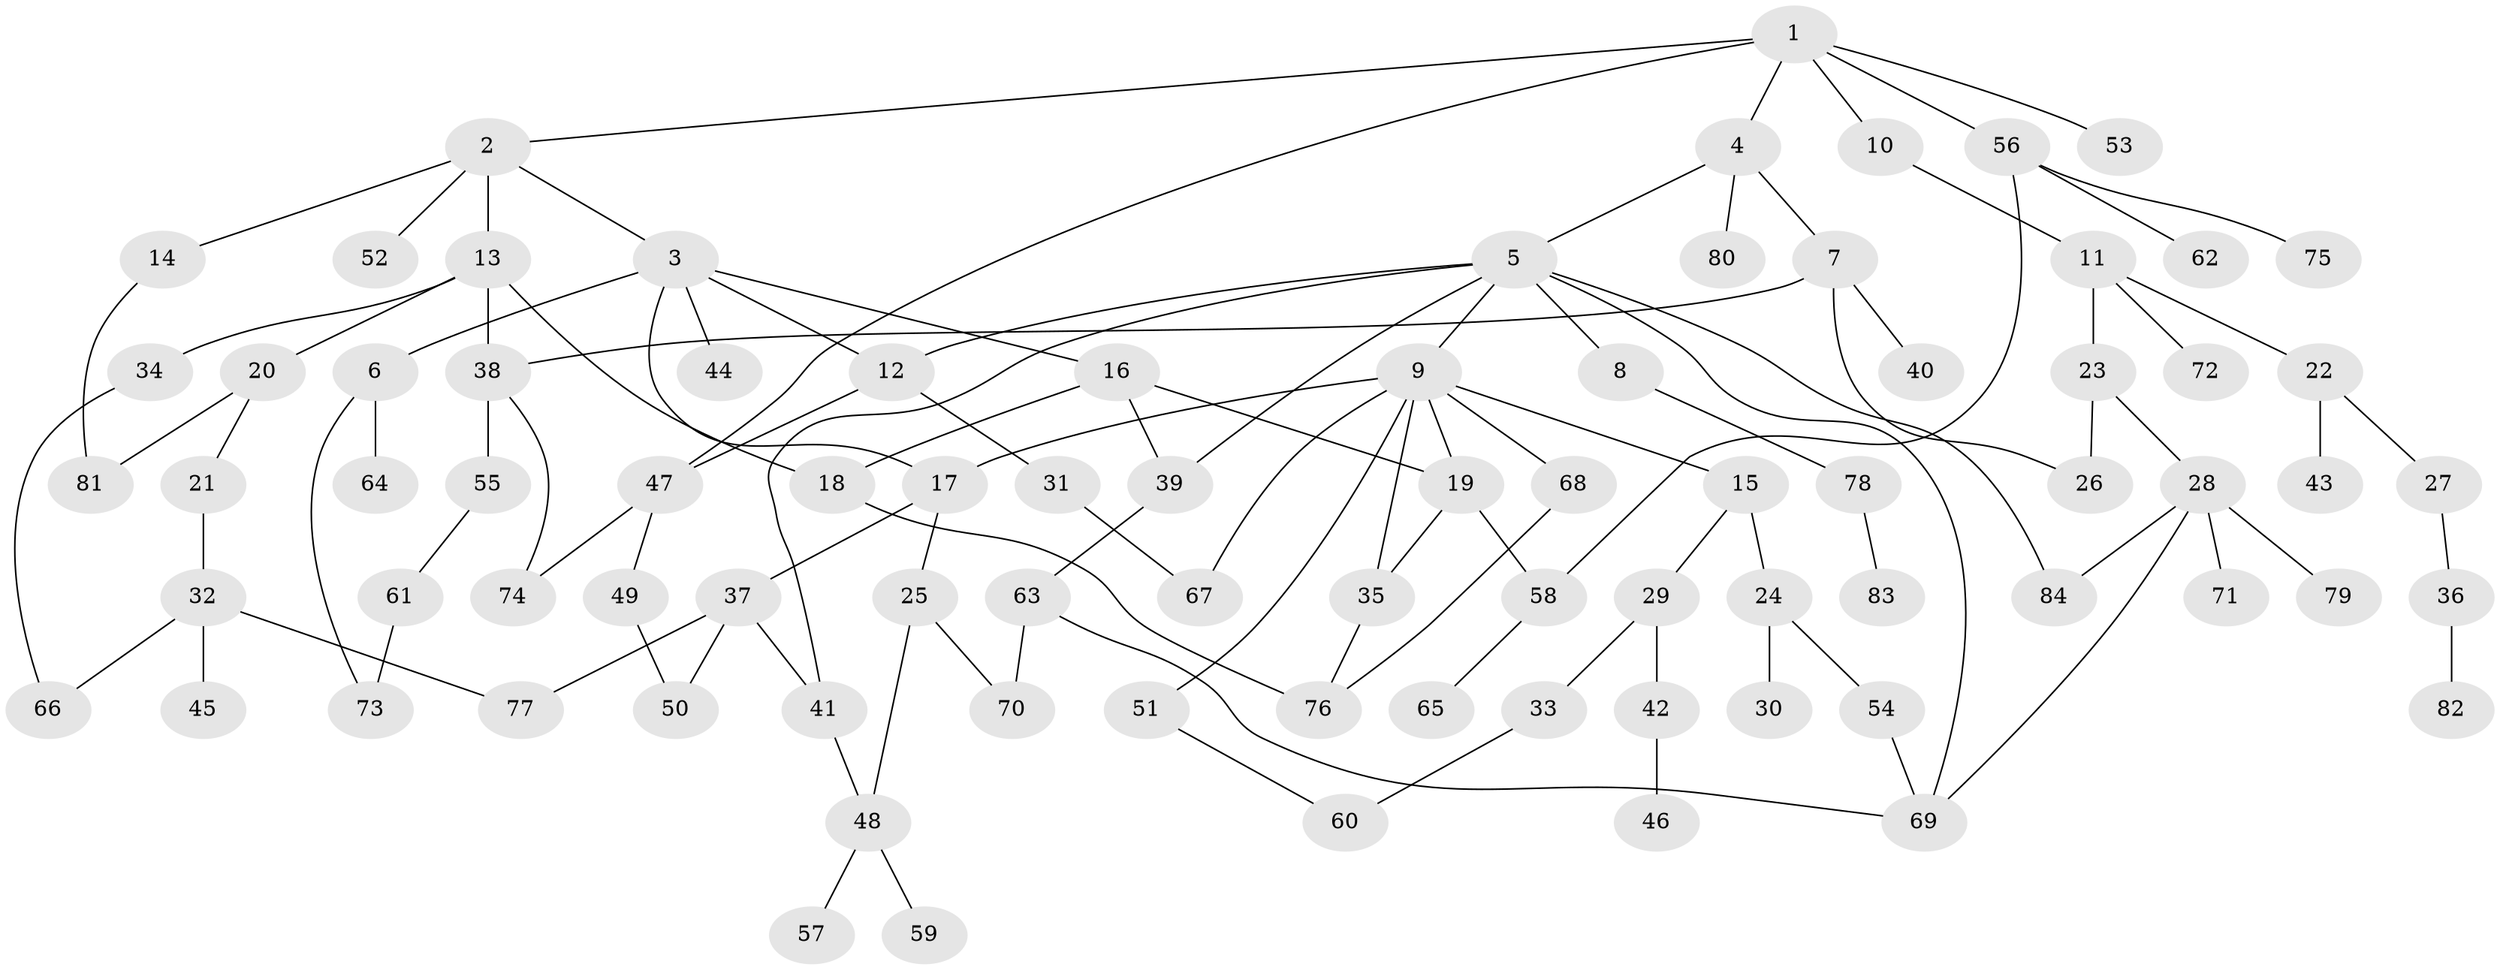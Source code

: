 // Generated by graph-tools (version 1.1) at 2025/10/02/27/25 16:10:53]
// undirected, 84 vertices, 110 edges
graph export_dot {
graph [start="1"]
  node [color=gray90,style=filled];
  1;
  2;
  3;
  4;
  5;
  6;
  7;
  8;
  9;
  10;
  11;
  12;
  13;
  14;
  15;
  16;
  17;
  18;
  19;
  20;
  21;
  22;
  23;
  24;
  25;
  26;
  27;
  28;
  29;
  30;
  31;
  32;
  33;
  34;
  35;
  36;
  37;
  38;
  39;
  40;
  41;
  42;
  43;
  44;
  45;
  46;
  47;
  48;
  49;
  50;
  51;
  52;
  53;
  54;
  55;
  56;
  57;
  58;
  59;
  60;
  61;
  62;
  63;
  64;
  65;
  66;
  67;
  68;
  69;
  70;
  71;
  72;
  73;
  74;
  75;
  76;
  77;
  78;
  79;
  80;
  81;
  82;
  83;
  84;
  1 -- 2;
  1 -- 4;
  1 -- 10;
  1 -- 47;
  1 -- 53;
  1 -- 56;
  2 -- 3;
  2 -- 13;
  2 -- 14;
  2 -- 52;
  3 -- 6;
  3 -- 12;
  3 -- 16;
  3 -- 17;
  3 -- 44;
  4 -- 5;
  4 -- 7;
  4 -- 80;
  5 -- 8;
  5 -- 9;
  5 -- 39;
  5 -- 84;
  5 -- 69;
  5 -- 12;
  5 -- 41;
  6 -- 64;
  6 -- 73;
  7 -- 38;
  7 -- 40;
  7 -- 26;
  8 -- 78;
  9 -- 15;
  9 -- 35;
  9 -- 51;
  9 -- 68;
  9 -- 19;
  9 -- 67;
  9 -- 17;
  10 -- 11;
  11 -- 22;
  11 -- 23;
  11 -- 72;
  12 -- 31;
  12 -- 47;
  13 -- 20;
  13 -- 34;
  13 -- 38;
  13 -- 18;
  14 -- 81;
  15 -- 24;
  15 -- 29;
  16 -- 18;
  16 -- 19;
  16 -- 39;
  17 -- 25;
  17 -- 37;
  18 -- 76;
  19 -- 35;
  19 -- 58;
  20 -- 21;
  20 -- 81;
  21 -- 32;
  22 -- 27;
  22 -- 43;
  23 -- 26;
  23 -- 28;
  24 -- 30;
  24 -- 54;
  25 -- 48;
  25 -- 70;
  27 -- 36;
  28 -- 69;
  28 -- 71;
  28 -- 79;
  28 -- 84;
  29 -- 33;
  29 -- 42;
  31 -- 67;
  32 -- 45;
  32 -- 66;
  32 -- 77;
  33 -- 60;
  34 -- 66;
  35 -- 76;
  36 -- 82;
  37 -- 41;
  37 -- 77;
  37 -- 50;
  38 -- 55;
  38 -- 74;
  39 -- 63;
  41 -- 48;
  42 -- 46;
  47 -- 49;
  47 -- 74;
  48 -- 57;
  48 -- 59;
  49 -- 50;
  51 -- 60;
  54 -- 69;
  55 -- 61;
  56 -- 58;
  56 -- 62;
  56 -- 75;
  58 -- 65;
  61 -- 73;
  63 -- 70;
  63 -- 69;
  68 -- 76;
  78 -- 83;
}
